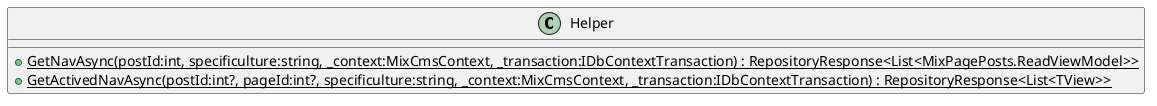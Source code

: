 @startuml
class Helper {
    + {static} GetNavAsync(postId:int, specificulture:string, _context:MixCmsContext, _transaction:IDbContextTransaction) : RepositoryResponse<List<MixPagePosts.ReadViewModel>>
    + {static} GetActivedNavAsync(postId:int?, pageId:int?, specificulture:string, _context:MixCmsContext, _transaction:IDbContextTransaction) : RepositoryResponse<List<TView>>
}
@enduml
